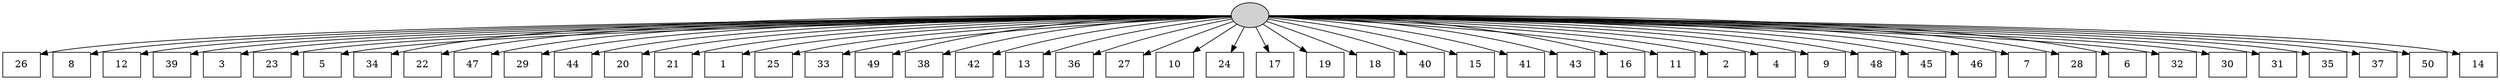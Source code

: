 digraph G {
0[style=filled, fillcolor=grey82, label=""];
1[shape=box,style=filled, fillcolor=white,label="26\n"];
2[shape=box,style=filled, fillcolor=white,label="8\n"];
3[shape=box,style=filled, fillcolor=white,label="12\n"];
4[shape=box,style=filled, fillcolor=white,label="39\n"];
5[shape=box,style=filled, fillcolor=white,label="3\n"];
6[shape=box,style=filled, fillcolor=white,label="23\n"];
7[shape=box,style=filled, fillcolor=white,label="5\n"];
8[shape=box,style=filled, fillcolor=white,label="34\n"];
9[shape=box,style=filled, fillcolor=white,label="22\n"];
10[shape=box,style=filled, fillcolor=white,label="47\n"];
11[shape=box,style=filled, fillcolor=white,label="29\n"];
12[shape=box,style=filled, fillcolor=white,label="44\n"];
13[shape=box,style=filled, fillcolor=white,label="20\n"];
14[shape=box,style=filled, fillcolor=white,label="21\n"];
15[shape=box,style=filled, fillcolor=white,label="1\n"];
16[shape=box,style=filled, fillcolor=white,label="25\n"];
17[shape=box,style=filled, fillcolor=white,label="33\n"];
18[shape=box,style=filled, fillcolor=white,label="49\n"];
19[shape=box,style=filled, fillcolor=white,label="38\n"];
20[shape=box,style=filled, fillcolor=white,label="42\n"];
21[shape=box,style=filled, fillcolor=white,label="13\n"];
22[shape=box,style=filled, fillcolor=white,label="36\n"];
23[shape=box,style=filled, fillcolor=white,label="27\n"];
24[shape=box,style=filled, fillcolor=white,label="10\n"];
25[shape=box,style=filled, fillcolor=white,label="24\n"];
26[shape=box,style=filled, fillcolor=white,label="17\n"];
27[shape=box,style=filled, fillcolor=white,label="19\n"];
28[shape=box,style=filled, fillcolor=white,label="18\n"];
29[shape=box,style=filled, fillcolor=white,label="40\n"];
30[shape=box,style=filled, fillcolor=white,label="15\n"];
31[shape=box,style=filled, fillcolor=white,label="41\n"];
32[shape=box,style=filled, fillcolor=white,label="43\n"];
33[shape=box,style=filled, fillcolor=white,label="16\n"];
34[shape=box,style=filled, fillcolor=white,label="11\n"];
35[shape=box,style=filled, fillcolor=white,label="2\n"];
36[shape=box,style=filled, fillcolor=white,label="4\n"];
37[shape=box,style=filled, fillcolor=white,label="9\n"];
38[shape=box,style=filled, fillcolor=white,label="48\n"];
39[shape=box,style=filled, fillcolor=white,label="45\n"];
40[shape=box,style=filled, fillcolor=white,label="46\n"];
41[shape=box,style=filled, fillcolor=white,label="7\n"];
42[shape=box,style=filled, fillcolor=white,label="28\n"];
43[shape=box,style=filled, fillcolor=white,label="6\n"];
44[shape=box,style=filled, fillcolor=white,label="32\n"];
45[shape=box,style=filled, fillcolor=white,label="30\n"];
46[shape=box,style=filled, fillcolor=white,label="31\n"];
47[shape=box,style=filled, fillcolor=white,label="35\n"];
48[shape=box,style=filled, fillcolor=white,label="37\n"];
49[shape=box,style=filled, fillcolor=white,label="50\n"];
50[shape=box,style=filled, fillcolor=white,label="14\n"];
0->1 ;
0->2 ;
0->3 ;
0->4 ;
0->5 ;
0->6 ;
0->7 ;
0->8 ;
0->9 ;
0->10 ;
0->11 ;
0->12 ;
0->13 ;
0->14 ;
0->15 ;
0->16 ;
0->17 ;
0->18 ;
0->19 ;
0->20 ;
0->21 ;
0->22 ;
0->23 ;
0->24 ;
0->25 ;
0->26 ;
0->27 ;
0->28 ;
0->29 ;
0->30 ;
0->31 ;
0->32 ;
0->33 ;
0->34 ;
0->35 ;
0->36 ;
0->37 ;
0->38 ;
0->39 ;
0->40 ;
0->41 ;
0->42 ;
0->43 ;
0->44 ;
0->45 ;
0->46 ;
0->47 ;
0->48 ;
0->49 ;
0->50 ;
}
